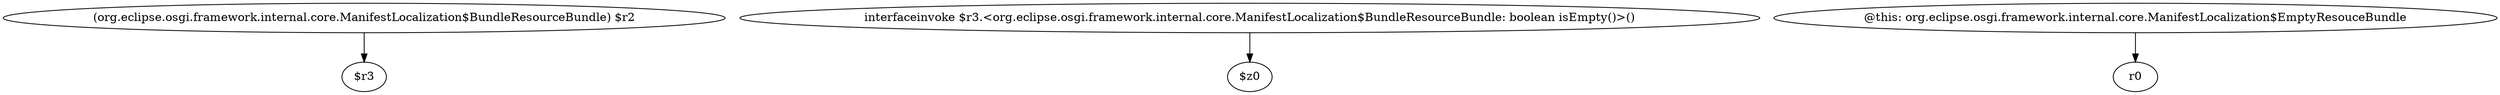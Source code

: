 digraph g {
0[label="(org.eclipse.osgi.framework.internal.core.ManifestLocalization$BundleResourceBundle) $r2"]
1[label="$r3"]
0->1[label=""]
2[label="interfaceinvoke $r3.<org.eclipse.osgi.framework.internal.core.ManifestLocalization$BundleResourceBundle: boolean isEmpty()>()"]
3[label="$z0"]
2->3[label=""]
4[label="@this: org.eclipse.osgi.framework.internal.core.ManifestLocalization$EmptyResouceBundle"]
5[label="r0"]
4->5[label=""]
}